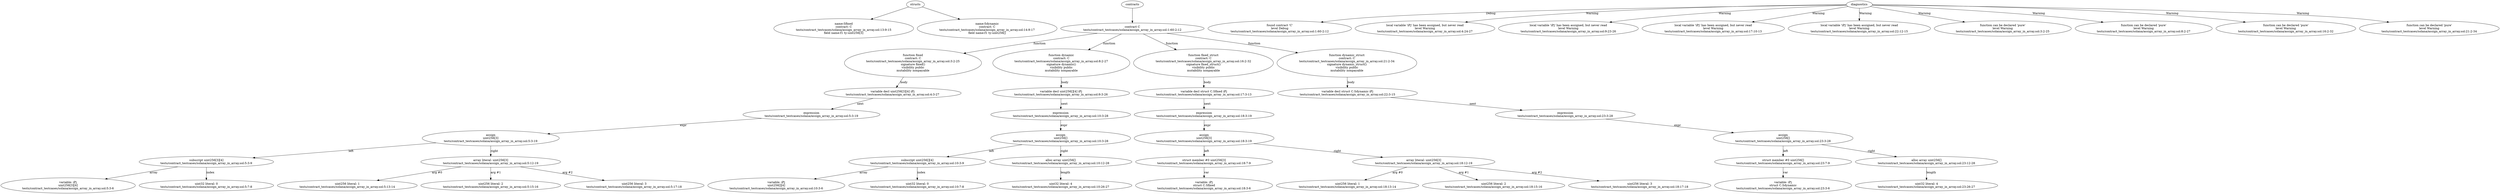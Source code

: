 strict digraph "tests/contract_testcases/solana/assign_array_in_array.sol" {
	Sfixed [label="name:Sfixed\ncontract: C\ntests/contract_testcases/solana/assign_array_in_array.sol:13:9-15\nfield name:f1 ty:uint256[3]"]
	Sdynamic [label="name:Sdynamic\ncontract: C\ntests/contract_testcases/solana/assign_array_in_array.sol:14:9-17\nfield name:f1 ty:uint256[]"]
	contract [label="contract C\ntests/contract_testcases/solana/assign_array_in_array.sol:1:60-2:12"]
	fixed [label="function fixed\ncontract: C\ntests/contract_testcases/solana/assign_array_in_array.sol:3:2-25\nsignature fixed()\nvisibility public\nmutability nonpayable"]
	var_decl [label="variable decl uint256[3][4] iPj\ntests/contract_testcases/solana/assign_array_in_array.sol:4:3-27"]
	expr [label="expression\ntests/contract_testcases/solana/assign_array_in_array.sol:5:3-19"]
	assign [label="assign\nuint256[3]\ntests/contract_testcases/solana/assign_array_in_array.sol:5:3-19"]
	subscript [label="subscript uint256[3][4]\ntests/contract_testcases/solana/assign_array_in_array.sol:5:3-9"]
	variable [label="variable: iPj\nuint256[3][4]\ntests/contract_testcases/solana/assign_array_in_array.sol:5:3-6"]
	number_literal [label="uint32 literal: 0\ntests/contract_testcases/solana/assign_array_in_array.sol:5:7-8"]
	array_literal [label="array literal: uint256[3]\ntests/contract_testcases/solana/assign_array_in_array.sol:5:12-19"]
	number_literal_13 [label="uint256 literal: 1\ntests/contract_testcases/solana/assign_array_in_array.sol:5:13-14"]
	number_literal_14 [label="uint256 literal: 2\ntests/contract_testcases/solana/assign_array_in_array.sol:5:15-16"]
	number_literal_15 [label="uint256 literal: 3\ntests/contract_testcases/solana/assign_array_in_array.sol:5:17-18"]
	dynamic [label="function dynamic\ncontract: C\ntests/contract_testcases/solana/assign_array_in_array.sol:8:2-27\nsignature dynamic()\nvisibility public\nmutability nonpayable"]
	var_decl_17 [label="variable decl uint256[][4] iPj\ntests/contract_testcases/solana/assign_array_in_array.sol:9:3-26"]
	expr_18 [label="expression\ntests/contract_testcases/solana/assign_array_in_array.sol:10:3-28"]
	assign_19 [label="assign\nuint256[]\ntests/contract_testcases/solana/assign_array_in_array.sol:10:3-28"]
	subscript_20 [label="subscript uint256[][4]\ntests/contract_testcases/solana/assign_array_in_array.sol:10:3-9"]
	variable_21 [label="variable: iPj\nuint256[][4]\ntests/contract_testcases/solana/assign_array_in_array.sol:10:3-6"]
	number_literal_22 [label="uint32 literal: 0\ntests/contract_testcases/solana/assign_array_in_array.sol:10:7-8"]
	alloc_array [label="alloc array uint256[]\ntests/contract_testcases/solana/assign_array_in_array.sol:10:12-28"]
	number_literal_24 [label="uint32 literal: 4\ntests/contract_testcases/solana/assign_array_in_array.sol:10:26-27"]
	fixed_struct [label="function fixed_struct\ncontract: C\ntests/contract_testcases/solana/assign_array_in_array.sol:16:2-32\nsignature fixed_struct()\nvisibility public\nmutability nonpayable"]
	var_decl_26 [label="variable decl struct C.Sfixed iPj\ntests/contract_testcases/solana/assign_array_in_array.sol:17:3-13"]
	expr_27 [label="expression\ntests/contract_testcases/solana/assign_array_in_array.sol:18:3-19"]
	assign_28 [label="assign\nuint256[3]\ntests/contract_testcases/solana/assign_array_in_array.sol:18:3-19"]
	structmember [label="struct member #0 uint256[3]\ntests/contract_testcases/solana/assign_array_in_array.sol:18:7-9"]
	variable_30 [label="variable: iPj\nstruct C.Sfixed\ntests/contract_testcases/solana/assign_array_in_array.sol:18:3-6"]
	array_literal_31 [label="array literal: uint256[3]\ntests/contract_testcases/solana/assign_array_in_array.sol:18:12-19"]
	number_literal_32 [label="uint256 literal: 1\ntests/contract_testcases/solana/assign_array_in_array.sol:18:13-14"]
	number_literal_33 [label="uint256 literal: 2\ntests/contract_testcases/solana/assign_array_in_array.sol:18:15-16"]
	number_literal_34 [label="uint256 literal: 3\ntests/contract_testcases/solana/assign_array_in_array.sol:18:17-18"]
	dynamic_struct [label="function dynamic_struct\ncontract: C\ntests/contract_testcases/solana/assign_array_in_array.sol:21:2-34\nsignature dynamic_struct()\nvisibility public\nmutability nonpayable"]
	var_decl_36 [label="variable decl struct C.Sdynamic iPj\ntests/contract_testcases/solana/assign_array_in_array.sol:22:3-15"]
	expr_37 [label="expression\ntests/contract_testcases/solana/assign_array_in_array.sol:23:3-28"]
	assign_38 [label="assign\nuint256[]\ntests/contract_testcases/solana/assign_array_in_array.sol:23:3-28"]
	structmember_39 [label="struct member #0 uint256[]\ntests/contract_testcases/solana/assign_array_in_array.sol:23:7-9"]
	variable_40 [label="variable: iPj\nstruct C.Sdynamic\ntests/contract_testcases/solana/assign_array_in_array.sol:23:3-6"]
	alloc_array_41 [label="alloc array uint256[]\ntests/contract_testcases/solana/assign_array_in_array.sol:23:12-28"]
	number_literal_42 [label="uint32 literal: 4\ntests/contract_testcases/solana/assign_array_in_array.sol:23:26-27"]
	diagnostic [label="found contract 'C'\nlevel Debug\ntests/contract_testcases/solana/assign_array_in_array.sol:1:60-2:12"]
	diagnostic_45 [label="local variable 'iPj' has been assigned, but never read\nlevel Warning\ntests/contract_testcases/solana/assign_array_in_array.sol:4:24-27"]
	diagnostic_46 [label="local variable 'iPj' has been assigned, but never read\nlevel Warning\ntests/contract_testcases/solana/assign_array_in_array.sol:9:23-26"]
	diagnostic_47 [label="local variable 'iPj' has been assigned, but never read\nlevel Warning\ntests/contract_testcases/solana/assign_array_in_array.sol:17:10-13"]
	diagnostic_48 [label="local variable 'iPj' has been assigned, but never read\nlevel Warning\ntests/contract_testcases/solana/assign_array_in_array.sol:22:12-15"]
	diagnostic_49 [label="function can be declared 'pure'\nlevel Warning\ntests/contract_testcases/solana/assign_array_in_array.sol:3:2-25"]
	diagnostic_50 [label="function can be declared 'pure'\nlevel Warning\ntests/contract_testcases/solana/assign_array_in_array.sol:8:2-27"]
	diagnostic_51 [label="function can be declared 'pure'\nlevel Warning\ntests/contract_testcases/solana/assign_array_in_array.sol:16:2-32"]
	diagnostic_52 [label="function can be declared 'pure'\nlevel Warning\ntests/contract_testcases/solana/assign_array_in_array.sol:21:2-34"]
	structs -> Sfixed
	structs -> Sdynamic
	contracts -> contract
	contract -> fixed [label="function"]
	fixed -> var_decl [label="body"]
	var_decl -> expr [label="next"]
	expr -> assign [label="expr"]
	assign -> subscript [label="left"]
	subscript -> variable [label="array"]
	subscript -> number_literal [label="index"]
	assign -> array_literal [label="right"]
	array_literal -> number_literal_13 [label="arg #0"]
	array_literal -> number_literal_14 [label="arg #1"]
	array_literal -> number_literal_15 [label="arg #2"]
	contract -> dynamic [label="function"]
	dynamic -> var_decl_17 [label="body"]
	var_decl_17 -> expr_18 [label="next"]
	expr_18 -> assign_19 [label="expr"]
	assign_19 -> subscript_20 [label="left"]
	subscript_20 -> variable_21 [label="array"]
	subscript_20 -> number_literal_22 [label="index"]
	assign_19 -> alloc_array [label="right"]
	alloc_array -> number_literal_24 [label="length"]
	contract -> fixed_struct [label="function"]
	fixed_struct -> var_decl_26 [label="body"]
	var_decl_26 -> expr_27 [label="next"]
	expr_27 -> assign_28 [label="expr"]
	assign_28 -> structmember [label="left"]
	structmember -> variable_30 [label="var"]
	assign_28 -> array_literal_31 [label="right"]
	array_literal_31 -> number_literal_32 [label="arg #0"]
	array_literal_31 -> number_literal_33 [label="arg #1"]
	array_literal_31 -> number_literal_34 [label="arg #2"]
	contract -> dynamic_struct [label="function"]
	dynamic_struct -> var_decl_36 [label="body"]
	var_decl_36 -> expr_37 [label="next"]
	expr_37 -> assign_38 [label="expr"]
	assign_38 -> structmember_39 [label="left"]
	structmember_39 -> variable_40 [label="var"]
	assign_38 -> alloc_array_41 [label="right"]
	alloc_array_41 -> number_literal_42 [label="length"]
	diagnostics -> diagnostic [label="Debug"]
	diagnostics -> diagnostic_45 [label="Warning"]
	diagnostics -> diagnostic_46 [label="Warning"]
	diagnostics -> diagnostic_47 [label="Warning"]
	diagnostics -> diagnostic_48 [label="Warning"]
	diagnostics -> diagnostic_49 [label="Warning"]
	diagnostics -> diagnostic_50 [label="Warning"]
	diagnostics -> diagnostic_51 [label="Warning"]
	diagnostics -> diagnostic_52 [label="Warning"]
}
